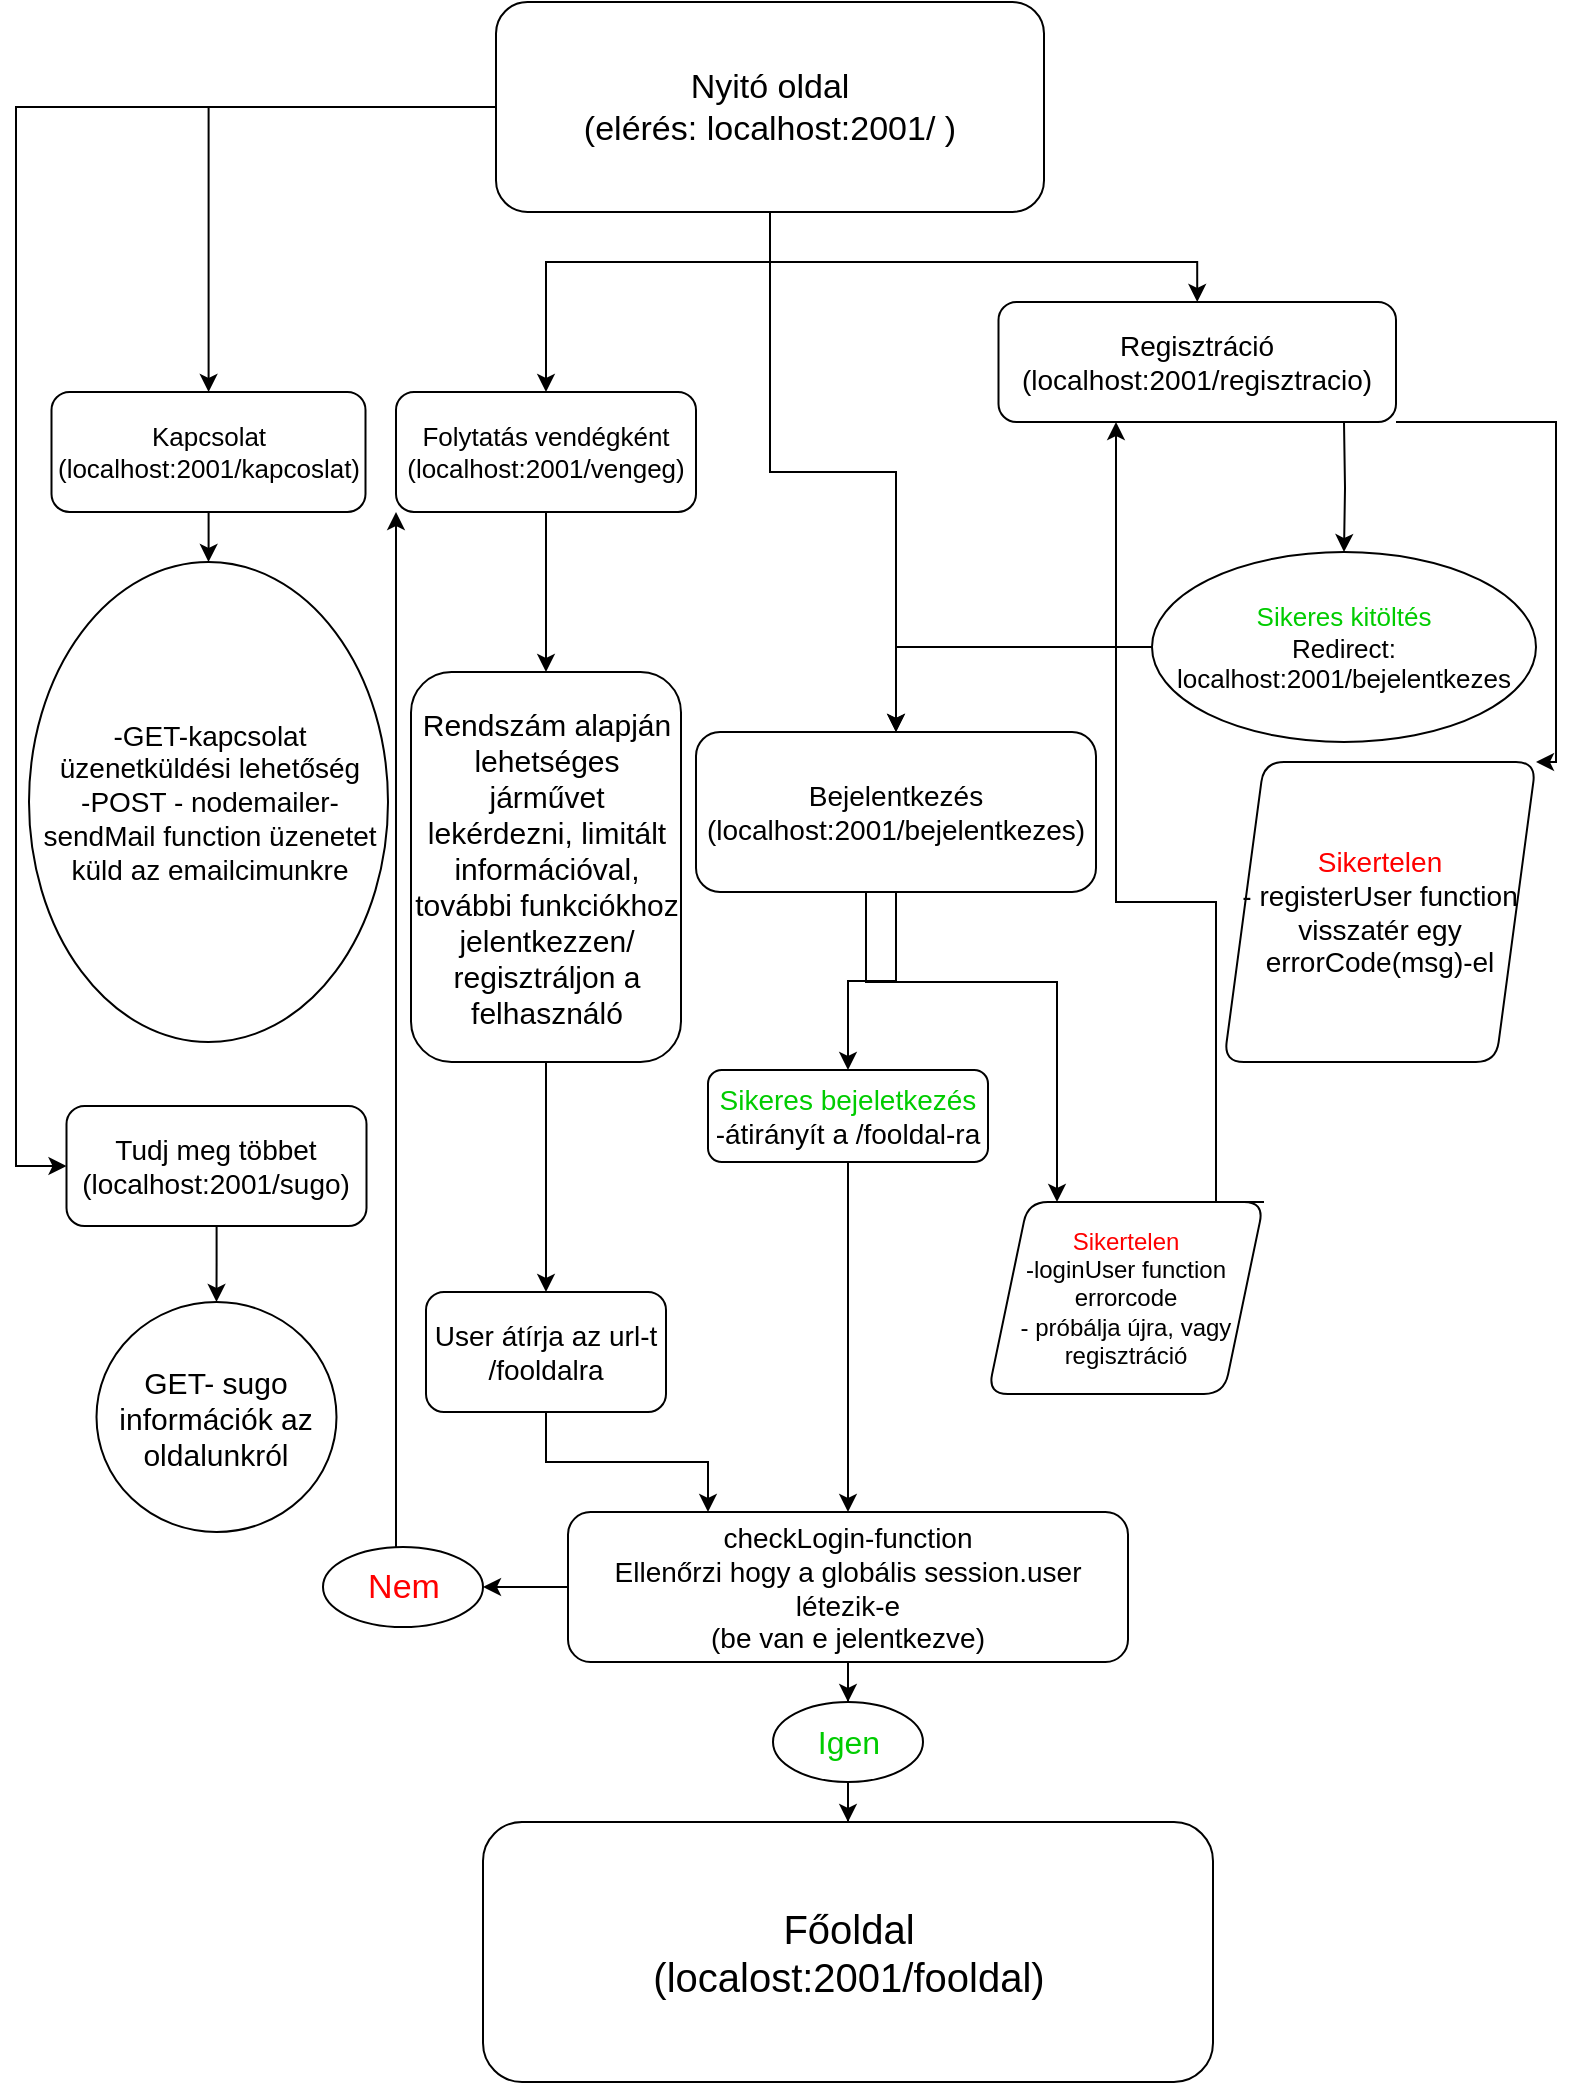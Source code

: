 <mxfile version="17.4.0" type="device"><diagram id="YvRU7J22Ib_CGNg3H0rv" name="Page-1"><mxGraphModel dx="2424" dy="891" grid="1" gridSize="10" guides="1" tooltips="1" connect="1" arrows="1" fold="1" page="1" pageScale="1" pageWidth="827" pageHeight="1169" math="0" shadow="0"><root><mxCell id="0"/><mxCell id="1" parent="0"/><mxCell id="DyRhibMBQGO0qN4ikF7b-3" value="" style="edgeStyle=orthogonalEdgeStyle;rounded=0;orthogonalLoop=1;jettySize=auto;html=1;" parent="1" source="DyRhibMBQGO0qN4ikF7b-1" target="DyRhibMBQGO0qN4ikF7b-2" edge="1"><mxGeometry relative="1" as="geometry"><Array as="points"><mxPoint x="-330" y="73"/></Array></mxGeometry></mxCell><mxCell id="DyRhibMBQGO0qN4ikF7b-5" value="" style="edgeStyle=orthogonalEdgeStyle;rounded=0;orthogonalLoop=1;jettySize=auto;html=1;" parent="1" source="DyRhibMBQGO0qN4ikF7b-1" target="DyRhibMBQGO0qN4ikF7b-4" edge="1"><mxGeometry relative="1" as="geometry"/></mxCell><mxCell id="DyRhibMBQGO0qN4ikF7b-12" value="" style="edgeStyle=orthogonalEdgeStyle;rounded=0;orthogonalLoop=1;jettySize=auto;html=1;" parent="1" source="DyRhibMBQGO0qN4ikF7b-1" target="DyRhibMBQGO0qN4ikF7b-11" edge="1"><mxGeometry relative="1" as="geometry"/></mxCell><mxCell id="DyRhibMBQGO0qN4ikF7b-14" style="edgeStyle=orthogonalEdgeStyle;rounded=0;orthogonalLoop=1;jettySize=auto;html=1;entryX=0.5;entryY=0;entryDx=0;entryDy=0;" parent="1" source="DyRhibMBQGO0qN4ikF7b-1" target="DyRhibMBQGO0qN4ikF7b-13" edge="1"><mxGeometry relative="1" as="geometry"><Array as="points"><mxPoint x="47" y="150"/><mxPoint x="261" y="150"/></Array></mxGeometry></mxCell><mxCell id="LrvbVWTqdYPYK3BJXQVI-4" value="" style="edgeStyle=orthogonalEdgeStyle;rounded=0;orthogonalLoop=1;jettySize=auto;html=1;" parent="1" source="DyRhibMBQGO0qN4ikF7b-1" target="LrvbVWTqdYPYK3BJXQVI-3" edge="1"><mxGeometry relative="1" as="geometry"><Array as="points"><mxPoint x="47" y="150"/><mxPoint x="-65" y="150"/></Array></mxGeometry></mxCell><mxCell id="DyRhibMBQGO0qN4ikF7b-1" value="&lt;font style=&quot;font-size: 17px&quot;&gt;Nyitó oldal&lt;br&gt;(elérés: localhost:2001/ )&lt;/font&gt;" style="rounded=1;whiteSpace=wrap;html=1;" parent="1" vertex="1"><mxGeometry x="-90" y="20" width="274" height="105" as="geometry"/></mxCell><mxCell id="DyRhibMBQGO0qN4ikF7b-7" value="" style="edgeStyle=orthogonalEdgeStyle;rounded=0;orthogonalLoop=1;jettySize=auto;html=1;" parent="1" source="DyRhibMBQGO0qN4ikF7b-2" target="DyRhibMBQGO0qN4ikF7b-6" edge="1"><mxGeometry relative="1" as="geometry"/></mxCell><mxCell id="DyRhibMBQGO0qN4ikF7b-2" value="&lt;font style=&quot;font-size: 14px&quot;&gt;Tudj meg többet&lt;br&gt;(localhost:2001/sugo)&lt;/font&gt;" style="whiteSpace=wrap;html=1;rounded=1;" parent="1" vertex="1"><mxGeometry x="-304.75" y="572" width="150" height="60" as="geometry"/></mxCell><mxCell id="DyRhibMBQGO0qN4ikF7b-9" value="" style="edgeStyle=orthogonalEdgeStyle;rounded=0;orthogonalLoop=1;jettySize=auto;html=1;" parent="1" source="DyRhibMBQGO0qN4ikF7b-4" target="DyRhibMBQGO0qN4ikF7b-8" edge="1"><mxGeometry relative="1" as="geometry"/></mxCell><mxCell id="DyRhibMBQGO0qN4ikF7b-4" value="&lt;font style=&quot;font-size: 13px&quot;&gt;Kapcsolat&lt;br&gt;(localhost:2001/kapcoslat)&lt;/font&gt;" style="whiteSpace=wrap;html=1;rounded=1;" parent="1" vertex="1"><mxGeometry x="-312.25" y="215" width="157" height="60" as="geometry"/></mxCell><mxCell id="DyRhibMBQGO0qN4ikF7b-6" value="&lt;font style=&quot;font-size: 15px&quot;&gt;GET- sugo&lt;br&gt;információk az oldalunkról&lt;/font&gt;" style="ellipse;whiteSpace=wrap;html=1;rounded=1;" parent="1" vertex="1"><mxGeometry x="-289.75" y="670" width="120" height="115" as="geometry"/></mxCell><mxCell id="DyRhibMBQGO0qN4ikF7b-8" value="&lt;font style=&quot;font-size: 14px&quot;&gt;-GET-kapcsolat&lt;br&gt;üzenetküldési lehetőség&lt;br&gt;-POST - nodemailer- sendMail function üzenetet küld az emailcimunkre&lt;/font&gt;" style="ellipse;whiteSpace=wrap;html=1;rounded=1;" parent="1" vertex="1"><mxGeometry x="-323.5" y="300" width="179.5" height="240" as="geometry"/></mxCell><mxCell id="DyRhibMBQGO0qN4ikF7b-18" value="" style="edgeStyle=orthogonalEdgeStyle;rounded=0;orthogonalLoop=1;jettySize=auto;html=1;entryX=0.25;entryY=0;entryDx=0;entryDy=0;" parent="1" source="DyRhibMBQGO0qN4ikF7b-11" target="DyRhibMBQGO0qN4ikF7b-17" edge="1"><mxGeometry relative="1" as="geometry"><Array as="points"><mxPoint x="95" y="510"/><mxPoint x="191" y="510"/></Array></mxGeometry></mxCell><mxCell id="OdHHifBQiDSsUHuixPMB-3" style="edgeStyle=orthogonalEdgeStyle;rounded=0;orthogonalLoop=1;jettySize=auto;html=1;exitX=0.5;exitY=1;exitDx=0;exitDy=0;entryX=0.5;entryY=0;entryDx=0;entryDy=0;" parent="1" source="DyRhibMBQGO0qN4ikF7b-11" target="I_3d1M7UOcHfBAq7iM_r-3" edge="1"><mxGeometry relative="1" as="geometry"/></mxCell><mxCell id="DyRhibMBQGO0qN4ikF7b-11" value="&lt;font style=&quot;font-size: 14px&quot;&gt;Bejelentkezés&lt;br&gt;(localhost:2001/bejelentkezes)&lt;/font&gt;" style="whiteSpace=wrap;html=1;rounded=1;" parent="1" vertex="1"><mxGeometry x="10" y="385" width="200" height="80" as="geometry"/></mxCell><mxCell id="DyRhibMBQGO0qN4ikF7b-22" value="" style="edgeStyle=orthogonalEdgeStyle;rounded=0;orthogonalLoop=1;jettySize=auto;html=1;" parent="1" target="DyRhibMBQGO0qN4ikF7b-21" edge="1"><mxGeometry relative="1" as="geometry"><mxPoint x="334" y="230" as="sourcePoint"/></mxGeometry></mxCell><mxCell id="OdHHifBQiDSsUHuixPMB-2" style="edgeStyle=orthogonalEdgeStyle;rounded=0;orthogonalLoop=1;jettySize=auto;html=1;exitX=1;exitY=1;exitDx=0;exitDy=0;entryX=1;entryY=0;entryDx=0;entryDy=0;" parent="1" source="DyRhibMBQGO0qN4ikF7b-13" target="I_3d1M7UOcHfBAq7iM_r-5" edge="1"><mxGeometry relative="1" as="geometry"><Array as="points"><mxPoint x="440" y="230"/><mxPoint x="440" y="400"/></Array></mxGeometry></mxCell><mxCell id="DyRhibMBQGO0qN4ikF7b-13" value="&lt;font style=&quot;font-size: 14px&quot;&gt;Regisztráció&lt;br&gt;(localhost:2001/regisztracio)&lt;/font&gt;" style="whiteSpace=wrap;html=1;rounded=1;" parent="1" vertex="1"><mxGeometry x="161.25" y="170" width="198.75" height="60" as="geometry"/></mxCell><mxCell id="LrvbVWTqdYPYK3BJXQVI-1" style="edgeStyle=orthogonalEdgeStyle;rounded=0;orthogonalLoop=1;jettySize=auto;html=1;exitX=1;exitY=0;exitDx=0;exitDy=0;" parent="1" source="DyRhibMBQGO0qN4ikF7b-17" target="DyRhibMBQGO0qN4ikF7b-13" edge="1"><mxGeometry relative="1" as="geometry"><Array as="points"><mxPoint x="270" y="620"/><mxPoint x="270" y="470"/><mxPoint x="220" y="470"/></Array></mxGeometry></mxCell><mxCell id="DyRhibMBQGO0qN4ikF7b-17" value="&lt;font color=&quot;#ff0000&quot;&gt;Sikertelen&lt;/font&gt;&lt;br&gt;-loginUser function&lt;br&gt;errorcode &lt;br&gt;- próbálja újra, vagy regisztráció" style="shape=parallelogram;perimeter=parallelogramPerimeter;whiteSpace=wrap;html=1;fixedSize=1;rounded=1;" parent="1" vertex="1"><mxGeometry x="156" y="620" width="138" height="96" as="geometry"/></mxCell><mxCell id="LrvbVWTqdYPYK3BJXQVI-13" value="" style="edgeStyle=orthogonalEdgeStyle;rounded=0;orthogonalLoop=1;jettySize=auto;html=1;" parent="1" source="DyRhibMBQGO0qN4ikF7b-19" target="LrvbVWTqdYPYK3BJXQVI-12" edge="1"><mxGeometry relative="1" as="geometry"/></mxCell><mxCell id="LrvbVWTqdYPYK3BJXQVI-16" value="" style="edgeStyle=orthogonalEdgeStyle;rounded=0;orthogonalLoop=1;jettySize=auto;html=1;" parent="1" source="DyRhibMBQGO0qN4ikF7b-19" target="LrvbVWTqdYPYK3BJXQVI-15" edge="1"><mxGeometry relative="1" as="geometry"/></mxCell><mxCell id="DyRhibMBQGO0qN4ikF7b-19" value="&lt;font style=&quot;font-size: 14px&quot;&gt;checkLogin-function&lt;br&gt;Ellenőrzi hogy a globális session.user létezik-e&lt;br&gt;(be van e jelentkezve)&lt;/font&gt;" style="rounded=1;whiteSpace=wrap;html=1;" parent="1" vertex="1"><mxGeometry x="-54" y="775" width="280" height="75" as="geometry"/></mxCell><mxCell id="I_3d1M7UOcHfBAq7iM_r-1" style="edgeStyle=orthogonalEdgeStyle;rounded=0;orthogonalLoop=1;jettySize=auto;html=1;entryX=0.5;entryY=0;entryDx=0;entryDy=0;" parent="1" source="DyRhibMBQGO0qN4ikF7b-21" target="DyRhibMBQGO0qN4ikF7b-11" edge="1"><mxGeometry relative="1" as="geometry"/></mxCell><mxCell id="DyRhibMBQGO0qN4ikF7b-21" value="&lt;font style=&quot;font-size: 13px&quot;&gt;&lt;font color=&quot;#00cc00&quot; style=&quot;font-size: 13px&quot;&gt;Sikeres kitöltés&lt;br&gt;&lt;/font&gt;Redirect: localhost:2001/bejelentkezes&lt;/font&gt;" style="ellipse;whiteSpace=wrap;html=1;rounded=1;" parent="1" vertex="1"><mxGeometry x="238" y="295" width="192" height="95" as="geometry"/></mxCell><mxCell id="DyRhibMBQGO0qN4ikF7b-28" value="" style="shape=image;html=1;verticalAlign=top;verticalLabelPosition=bottom;labelBackgroundColor=#ffffff;imageAspect=0;aspect=fixed;image=https://cdn0.iconfinder.com/data/icons/heroicons-ui/24/icon-repeat-128.png" parent="1" vertex="1"><mxGeometry x="220" y="585" width="30" height="30" as="geometry"/></mxCell><mxCell id="I_3d1M7UOcHfBAq7iM_r-4" value="" style="edgeStyle=orthogonalEdgeStyle;rounded=0;orthogonalLoop=1;jettySize=auto;html=1;" parent="1" source="I_3d1M7UOcHfBAq7iM_r-3" target="DyRhibMBQGO0qN4ikF7b-19" edge="1"><mxGeometry relative="1" as="geometry"/></mxCell><mxCell id="I_3d1M7UOcHfBAq7iM_r-3" value="&lt;font style=&quot;font-size: 14px&quot;&gt;&lt;font color=&quot;#00cc00&quot; style=&quot;font-size: 14px&quot;&gt;Sikeres bejeletkezés&lt;br&gt;&lt;/font&gt;-átirányít a /fooldal-ra&lt;/font&gt;" style="rounded=1;whiteSpace=wrap;html=1;" parent="1" vertex="1"><mxGeometry x="16" y="554" width="140" height="46" as="geometry"/></mxCell><mxCell id="I_3d1M7UOcHfBAq7iM_r-5" value="&lt;font style=&quot;font-size: 14px&quot;&gt;&lt;font color=&quot;#ff0000&quot; style=&quot;font-size: 14px&quot;&gt;Sikertelen&lt;/font&gt;&lt;br&gt;- registerUser function visszatér egy errorCode(msg)-el&lt;/font&gt;" style="shape=parallelogram;perimeter=parallelogramPerimeter;whiteSpace=wrap;html=1;fixedSize=1;rounded=1;" parent="1" vertex="1"><mxGeometry x="274" y="400" width="156" height="150" as="geometry"/></mxCell><mxCell id="LrvbVWTqdYPYK3BJXQVI-6" value="" style="edgeStyle=orthogonalEdgeStyle;rounded=0;orthogonalLoop=1;jettySize=auto;html=1;" parent="1" source="LrvbVWTqdYPYK3BJXQVI-3" target="LrvbVWTqdYPYK3BJXQVI-5" edge="1"><mxGeometry relative="1" as="geometry"/></mxCell><mxCell id="LrvbVWTqdYPYK3BJXQVI-3" value="&lt;font style=&quot;font-size: 13px&quot;&gt;Folytatás vendégként&lt;br&gt;(localhost:2001/vengeg)&lt;/font&gt;" style="whiteSpace=wrap;html=1;rounded=1;" parent="1" vertex="1"><mxGeometry x="-140" y="215" width="150" height="60" as="geometry"/></mxCell><mxCell id="LrvbVWTqdYPYK3BJXQVI-10" value="" style="edgeStyle=orthogonalEdgeStyle;rounded=0;orthogonalLoop=1;jettySize=auto;html=1;" parent="1" source="LrvbVWTqdYPYK3BJXQVI-5" target="LrvbVWTqdYPYK3BJXQVI-9" edge="1"><mxGeometry relative="1" as="geometry"/></mxCell><mxCell id="LrvbVWTqdYPYK3BJXQVI-5" value="&lt;font style=&quot;font-size: 15px&quot;&gt;Rendszám alapján lehetséges járművet lekérdezni, limitált információval, további funkciókhoz jelentkezzen/ regisztráljon a felhasználó&lt;/font&gt;" style="whiteSpace=wrap;html=1;rounded=1;" parent="1" vertex="1"><mxGeometry x="-132.5" y="355" width="135" height="195" as="geometry"/></mxCell><mxCell id="LrvbVWTqdYPYK3BJXQVI-11" style="edgeStyle=orthogonalEdgeStyle;rounded=0;orthogonalLoop=1;jettySize=auto;html=1;entryX=0.25;entryY=0;entryDx=0;entryDy=0;" parent="1" source="LrvbVWTqdYPYK3BJXQVI-9" target="DyRhibMBQGO0qN4ikF7b-19" edge="1"><mxGeometry relative="1" as="geometry"/></mxCell><mxCell id="LrvbVWTqdYPYK3BJXQVI-9" value="&lt;font style=&quot;font-size: 14px&quot;&gt;User átírja az url-t&lt;br&gt;/fooldalra&lt;/font&gt;" style="whiteSpace=wrap;html=1;rounded=1;" parent="1" vertex="1"><mxGeometry x="-125" y="665" width="120" height="60" as="geometry"/></mxCell><mxCell id="LrvbVWTqdYPYK3BJXQVI-14" style="edgeStyle=orthogonalEdgeStyle;rounded=0;orthogonalLoop=1;jettySize=auto;html=1;entryX=0;entryY=1;entryDx=0;entryDy=0;" parent="1" source="LrvbVWTqdYPYK3BJXQVI-12" target="LrvbVWTqdYPYK3BJXQVI-3" edge="1"><mxGeometry relative="1" as="geometry"><Array as="points"><mxPoint x="-140" y="530"/><mxPoint x="-140" y="530"/></Array></mxGeometry></mxCell><mxCell id="LrvbVWTqdYPYK3BJXQVI-12" value="&lt;font color=&quot;#ff0000&quot; style=&quot;font-size: 17px&quot;&gt;Nem&lt;/font&gt;" style="ellipse;whiteSpace=wrap;html=1;rounded=1;" parent="1" vertex="1"><mxGeometry x="-176.5" y="792.5" width="80" height="40" as="geometry"/></mxCell><mxCell id="LrvbVWTqdYPYK3BJXQVI-18" value="" style="edgeStyle=orthogonalEdgeStyle;rounded=0;orthogonalLoop=1;jettySize=auto;html=1;" parent="1" source="LrvbVWTqdYPYK3BJXQVI-15" target="LrvbVWTqdYPYK3BJXQVI-17" edge="1"><mxGeometry relative="1" as="geometry"/></mxCell><mxCell id="LrvbVWTqdYPYK3BJXQVI-15" value="&lt;font color=&quot;#00cc00&quot; style=&quot;font-size: 16px&quot;&gt;Igen&lt;/font&gt;" style="ellipse;whiteSpace=wrap;html=1;rounded=1;" parent="1" vertex="1"><mxGeometry x="48.5" y="870" width="75" height="40" as="geometry"/></mxCell><mxCell id="LrvbVWTqdYPYK3BJXQVI-17" value="&lt;font style=&quot;font-size: 20px&quot;&gt;Főoldal&lt;br&gt;(localost:2001/fooldal)&lt;/font&gt;" style="whiteSpace=wrap;html=1;rounded=1;" parent="1" vertex="1"><mxGeometry x="-96.5" y="930" width="365" height="130" as="geometry"/></mxCell></root></mxGraphModel></diagram></mxfile>